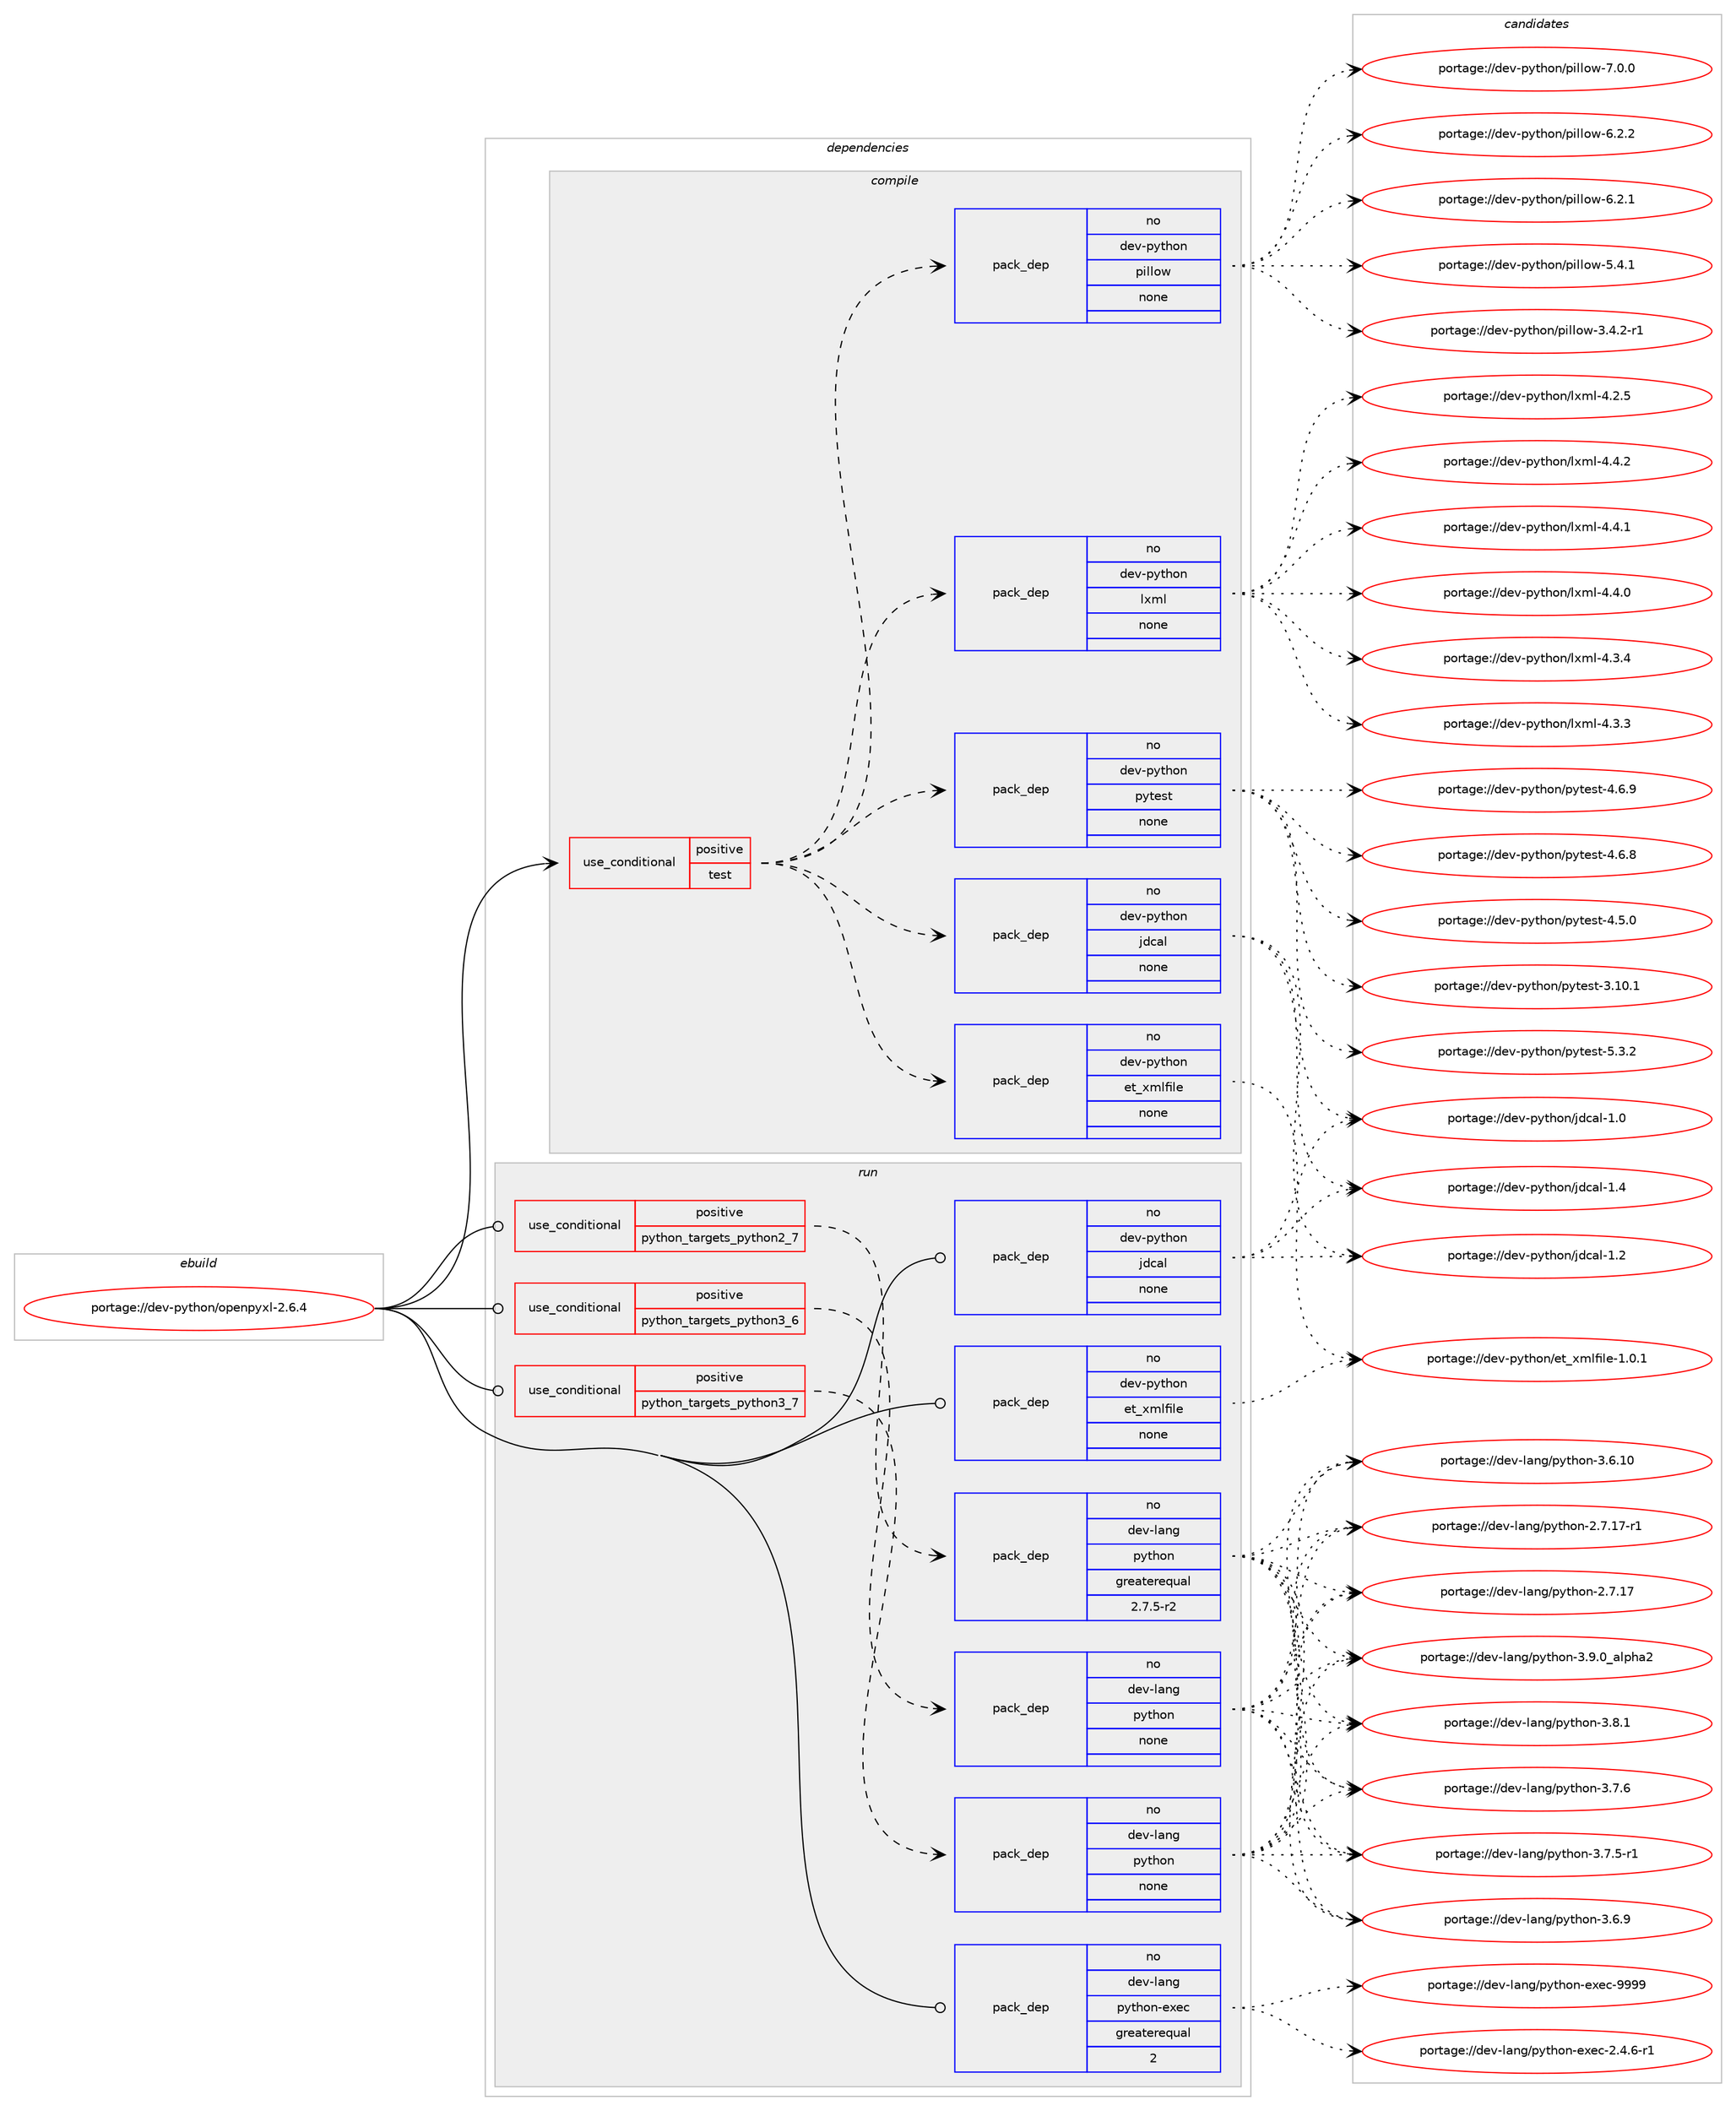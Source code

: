 digraph prolog {

# *************
# Graph options
# *************

newrank=true;
concentrate=true;
compound=true;
graph [rankdir=LR,fontname=Helvetica,fontsize=10,ranksep=1.5];#, ranksep=2.5, nodesep=0.2];
edge  [arrowhead=vee];
node  [fontname=Helvetica,fontsize=10];

# **********
# The ebuild
# **********

subgraph cluster_leftcol {
color=gray;
label=<<i>ebuild</i>>;
id [label="portage://dev-python/openpyxl-2.6.4", color=red, width=4, href="../dev-python/openpyxl-2.6.4.svg"];
}

# ****************
# The dependencies
# ****************

subgraph cluster_midcol {
color=gray;
label=<<i>dependencies</i>>;
subgraph cluster_compile {
fillcolor="#eeeeee";
style=filled;
label=<<i>compile</i>>;
subgraph cond111880 {
dependency446839 [label=<<TABLE BORDER="0" CELLBORDER="1" CELLSPACING="0" CELLPADDING="4"><TR><TD ROWSPAN="3" CELLPADDING="10">use_conditional</TD></TR><TR><TD>positive</TD></TR><TR><TD>test</TD></TR></TABLE>>, shape=none, color=red];
subgraph pack329984 {
dependency446840 [label=<<TABLE BORDER="0" CELLBORDER="1" CELLSPACING="0" CELLPADDING="4" WIDTH="220"><TR><TD ROWSPAN="6" CELLPADDING="30">pack_dep</TD></TR><TR><TD WIDTH="110">no</TD></TR><TR><TD>dev-python</TD></TR><TR><TD>jdcal</TD></TR><TR><TD>none</TD></TR><TR><TD></TD></TR></TABLE>>, shape=none, color=blue];
}
dependency446839:e -> dependency446840:w [weight=20,style="dashed",arrowhead="vee"];
subgraph pack329985 {
dependency446841 [label=<<TABLE BORDER="0" CELLBORDER="1" CELLSPACING="0" CELLPADDING="4" WIDTH="220"><TR><TD ROWSPAN="6" CELLPADDING="30">pack_dep</TD></TR><TR><TD WIDTH="110">no</TD></TR><TR><TD>dev-python</TD></TR><TR><TD>et_xmlfile</TD></TR><TR><TD>none</TD></TR><TR><TD></TD></TR></TABLE>>, shape=none, color=blue];
}
dependency446839:e -> dependency446841:w [weight=20,style="dashed",arrowhead="vee"];
subgraph pack329986 {
dependency446842 [label=<<TABLE BORDER="0" CELLBORDER="1" CELLSPACING="0" CELLPADDING="4" WIDTH="220"><TR><TD ROWSPAN="6" CELLPADDING="30">pack_dep</TD></TR><TR><TD WIDTH="110">no</TD></TR><TR><TD>dev-python</TD></TR><TR><TD>pytest</TD></TR><TR><TD>none</TD></TR><TR><TD></TD></TR></TABLE>>, shape=none, color=blue];
}
dependency446839:e -> dependency446842:w [weight=20,style="dashed",arrowhead="vee"];
subgraph pack329987 {
dependency446843 [label=<<TABLE BORDER="0" CELLBORDER="1" CELLSPACING="0" CELLPADDING="4" WIDTH="220"><TR><TD ROWSPAN="6" CELLPADDING="30">pack_dep</TD></TR><TR><TD WIDTH="110">no</TD></TR><TR><TD>dev-python</TD></TR><TR><TD>lxml</TD></TR><TR><TD>none</TD></TR><TR><TD></TD></TR></TABLE>>, shape=none, color=blue];
}
dependency446839:e -> dependency446843:w [weight=20,style="dashed",arrowhead="vee"];
subgraph pack329988 {
dependency446844 [label=<<TABLE BORDER="0" CELLBORDER="1" CELLSPACING="0" CELLPADDING="4" WIDTH="220"><TR><TD ROWSPAN="6" CELLPADDING="30">pack_dep</TD></TR><TR><TD WIDTH="110">no</TD></TR><TR><TD>dev-python</TD></TR><TR><TD>pillow</TD></TR><TR><TD>none</TD></TR><TR><TD></TD></TR></TABLE>>, shape=none, color=blue];
}
dependency446839:e -> dependency446844:w [weight=20,style="dashed",arrowhead="vee"];
}
id:e -> dependency446839:w [weight=20,style="solid",arrowhead="vee"];
}
subgraph cluster_compileandrun {
fillcolor="#eeeeee";
style=filled;
label=<<i>compile and run</i>>;
}
subgraph cluster_run {
fillcolor="#eeeeee";
style=filled;
label=<<i>run</i>>;
subgraph cond111881 {
dependency446845 [label=<<TABLE BORDER="0" CELLBORDER="1" CELLSPACING="0" CELLPADDING="4"><TR><TD ROWSPAN="3" CELLPADDING="10">use_conditional</TD></TR><TR><TD>positive</TD></TR><TR><TD>python_targets_python2_7</TD></TR></TABLE>>, shape=none, color=red];
subgraph pack329989 {
dependency446846 [label=<<TABLE BORDER="0" CELLBORDER="1" CELLSPACING="0" CELLPADDING="4" WIDTH="220"><TR><TD ROWSPAN="6" CELLPADDING="30">pack_dep</TD></TR><TR><TD WIDTH="110">no</TD></TR><TR><TD>dev-lang</TD></TR><TR><TD>python</TD></TR><TR><TD>greaterequal</TD></TR><TR><TD>2.7.5-r2</TD></TR></TABLE>>, shape=none, color=blue];
}
dependency446845:e -> dependency446846:w [weight=20,style="dashed",arrowhead="vee"];
}
id:e -> dependency446845:w [weight=20,style="solid",arrowhead="odot"];
subgraph cond111882 {
dependency446847 [label=<<TABLE BORDER="0" CELLBORDER="1" CELLSPACING="0" CELLPADDING="4"><TR><TD ROWSPAN="3" CELLPADDING="10">use_conditional</TD></TR><TR><TD>positive</TD></TR><TR><TD>python_targets_python3_6</TD></TR></TABLE>>, shape=none, color=red];
subgraph pack329990 {
dependency446848 [label=<<TABLE BORDER="0" CELLBORDER="1" CELLSPACING="0" CELLPADDING="4" WIDTH="220"><TR><TD ROWSPAN="6" CELLPADDING="30">pack_dep</TD></TR><TR><TD WIDTH="110">no</TD></TR><TR><TD>dev-lang</TD></TR><TR><TD>python</TD></TR><TR><TD>none</TD></TR><TR><TD></TD></TR></TABLE>>, shape=none, color=blue];
}
dependency446847:e -> dependency446848:w [weight=20,style="dashed",arrowhead="vee"];
}
id:e -> dependency446847:w [weight=20,style="solid",arrowhead="odot"];
subgraph cond111883 {
dependency446849 [label=<<TABLE BORDER="0" CELLBORDER="1" CELLSPACING="0" CELLPADDING="4"><TR><TD ROWSPAN="3" CELLPADDING="10">use_conditional</TD></TR><TR><TD>positive</TD></TR><TR><TD>python_targets_python3_7</TD></TR></TABLE>>, shape=none, color=red];
subgraph pack329991 {
dependency446850 [label=<<TABLE BORDER="0" CELLBORDER="1" CELLSPACING="0" CELLPADDING="4" WIDTH="220"><TR><TD ROWSPAN="6" CELLPADDING="30">pack_dep</TD></TR><TR><TD WIDTH="110">no</TD></TR><TR><TD>dev-lang</TD></TR><TR><TD>python</TD></TR><TR><TD>none</TD></TR><TR><TD></TD></TR></TABLE>>, shape=none, color=blue];
}
dependency446849:e -> dependency446850:w [weight=20,style="dashed",arrowhead="vee"];
}
id:e -> dependency446849:w [weight=20,style="solid",arrowhead="odot"];
subgraph pack329992 {
dependency446851 [label=<<TABLE BORDER="0" CELLBORDER="1" CELLSPACING="0" CELLPADDING="4" WIDTH="220"><TR><TD ROWSPAN="6" CELLPADDING="30">pack_dep</TD></TR><TR><TD WIDTH="110">no</TD></TR><TR><TD>dev-lang</TD></TR><TR><TD>python-exec</TD></TR><TR><TD>greaterequal</TD></TR><TR><TD>2</TD></TR></TABLE>>, shape=none, color=blue];
}
id:e -> dependency446851:w [weight=20,style="solid",arrowhead="odot"];
subgraph pack329993 {
dependency446852 [label=<<TABLE BORDER="0" CELLBORDER="1" CELLSPACING="0" CELLPADDING="4" WIDTH="220"><TR><TD ROWSPAN="6" CELLPADDING="30">pack_dep</TD></TR><TR><TD WIDTH="110">no</TD></TR><TR><TD>dev-python</TD></TR><TR><TD>et_xmlfile</TD></TR><TR><TD>none</TD></TR><TR><TD></TD></TR></TABLE>>, shape=none, color=blue];
}
id:e -> dependency446852:w [weight=20,style="solid",arrowhead="odot"];
subgraph pack329994 {
dependency446853 [label=<<TABLE BORDER="0" CELLBORDER="1" CELLSPACING="0" CELLPADDING="4" WIDTH="220"><TR><TD ROWSPAN="6" CELLPADDING="30">pack_dep</TD></TR><TR><TD WIDTH="110">no</TD></TR><TR><TD>dev-python</TD></TR><TR><TD>jdcal</TD></TR><TR><TD>none</TD></TR><TR><TD></TD></TR></TABLE>>, shape=none, color=blue];
}
id:e -> dependency446853:w [weight=20,style="solid",arrowhead="odot"];
}
}

# **************
# The candidates
# **************

subgraph cluster_choices {
rank=same;
color=gray;
label=<<i>candidates</i>>;

subgraph choice329984 {
color=black;
nodesep=1;
choice1001011184511212111610411111047106100999710845494652 [label="portage://dev-python/jdcal-1.4", color=red, width=4,href="../dev-python/jdcal-1.4.svg"];
choice1001011184511212111610411111047106100999710845494650 [label="portage://dev-python/jdcal-1.2", color=red, width=4,href="../dev-python/jdcal-1.2.svg"];
choice1001011184511212111610411111047106100999710845494648 [label="portage://dev-python/jdcal-1.0", color=red, width=4,href="../dev-python/jdcal-1.0.svg"];
dependency446840:e -> choice1001011184511212111610411111047106100999710845494652:w [style=dotted,weight="100"];
dependency446840:e -> choice1001011184511212111610411111047106100999710845494650:w [style=dotted,weight="100"];
dependency446840:e -> choice1001011184511212111610411111047106100999710845494648:w [style=dotted,weight="100"];
}
subgraph choice329985 {
color=black;
nodesep=1;
choice100101118451121211161041111104710111695120109108102105108101454946484649 [label="portage://dev-python/et_xmlfile-1.0.1", color=red, width=4,href="../dev-python/et_xmlfile-1.0.1.svg"];
dependency446841:e -> choice100101118451121211161041111104710111695120109108102105108101454946484649:w [style=dotted,weight="100"];
}
subgraph choice329986 {
color=black;
nodesep=1;
choice1001011184511212111610411111047112121116101115116455346514650 [label="portage://dev-python/pytest-5.3.2", color=red, width=4,href="../dev-python/pytest-5.3.2.svg"];
choice1001011184511212111610411111047112121116101115116455246544657 [label="portage://dev-python/pytest-4.6.9", color=red, width=4,href="../dev-python/pytest-4.6.9.svg"];
choice1001011184511212111610411111047112121116101115116455246544656 [label="portage://dev-python/pytest-4.6.8", color=red, width=4,href="../dev-python/pytest-4.6.8.svg"];
choice1001011184511212111610411111047112121116101115116455246534648 [label="portage://dev-python/pytest-4.5.0", color=red, width=4,href="../dev-python/pytest-4.5.0.svg"];
choice100101118451121211161041111104711212111610111511645514649484649 [label="portage://dev-python/pytest-3.10.1", color=red, width=4,href="../dev-python/pytest-3.10.1.svg"];
dependency446842:e -> choice1001011184511212111610411111047112121116101115116455346514650:w [style=dotted,weight="100"];
dependency446842:e -> choice1001011184511212111610411111047112121116101115116455246544657:w [style=dotted,weight="100"];
dependency446842:e -> choice1001011184511212111610411111047112121116101115116455246544656:w [style=dotted,weight="100"];
dependency446842:e -> choice1001011184511212111610411111047112121116101115116455246534648:w [style=dotted,weight="100"];
dependency446842:e -> choice100101118451121211161041111104711212111610111511645514649484649:w [style=dotted,weight="100"];
}
subgraph choice329987 {
color=black;
nodesep=1;
choice1001011184511212111610411111047108120109108455246524650 [label="portage://dev-python/lxml-4.4.2", color=red, width=4,href="../dev-python/lxml-4.4.2.svg"];
choice1001011184511212111610411111047108120109108455246524649 [label="portage://dev-python/lxml-4.4.1", color=red, width=4,href="../dev-python/lxml-4.4.1.svg"];
choice1001011184511212111610411111047108120109108455246524648 [label="portage://dev-python/lxml-4.4.0", color=red, width=4,href="../dev-python/lxml-4.4.0.svg"];
choice1001011184511212111610411111047108120109108455246514652 [label="portage://dev-python/lxml-4.3.4", color=red, width=4,href="../dev-python/lxml-4.3.4.svg"];
choice1001011184511212111610411111047108120109108455246514651 [label="portage://dev-python/lxml-4.3.3", color=red, width=4,href="../dev-python/lxml-4.3.3.svg"];
choice1001011184511212111610411111047108120109108455246504653 [label="portage://dev-python/lxml-4.2.5", color=red, width=4,href="../dev-python/lxml-4.2.5.svg"];
dependency446843:e -> choice1001011184511212111610411111047108120109108455246524650:w [style=dotted,weight="100"];
dependency446843:e -> choice1001011184511212111610411111047108120109108455246524649:w [style=dotted,weight="100"];
dependency446843:e -> choice1001011184511212111610411111047108120109108455246524648:w [style=dotted,weight="100"];
dependency446843:e -> choice1001011184511212111610411111047108120109108455246514652:w [style=dotted,weight="100"];
dependency446843:e -> choice1001011184511212111610411111047108120109108455246514651:w [style=dotted,weight="100"];
dependency446843:e -> choice1001011184511212111610411111047108120109108455246504653:w [style=dotted,weight="100"];
}
subgraph choice329988 {
color=black;
nodesep=1;
choice1001011184511212111610411111047112105108108111119455546484648 [label="portage://dev-python/pillow-7.0.0", color=red, width=4,href="../dev-python/pillow-7.0.0.svg"];
choice1001011184511212111610411111047112105108108111119455446504650 [label="portage://dev-python/pillow-6.2.2", color=red, width=4,href="../dev-python/pillow-6.2.2.svg"];
choice1001011184511212111610411111047112105108108111119455446504649 [label="portage://dev-python/pillow-6.2.1", color=red, width=4,href="../dev-python/pillow-6.2.1.svg"];
choice1001011184511212111610411111047112105108108111119455346524649 [label="portage://dev-python/pillow-5.4.1", color=red, width=4,href="../dev-python/pillow-5.4.1.svg"];
choice10010111845112121116104111110471121051081081111194551465246504511449 [label="portage://dev-python/pillow-3.4.2-r1", color=red, width=4,href="../dev-python/pillow-3.4.2-r1.svg"];
dependency446844:e -> choice1001011184511212111610411111047112105108108111119455546484648:w [style=dotted,weight="100"];
dependency446844:e -> choice1001011184511212111610411111047112105108108111119455446504650:w [style=dotted,weight="100"];
dependency446844:e -> choice1001011184511212111610411111047112105108108111119455446504649:w [style=dotted,weight="100"];
dependency446844:e -> choice1001011184511212111610411111047112105108108111119455346524649:w [style=dotted,weight="100"];
dependency446844:e -> choice10010111845112121116104111110471121051081081111194551465246504511449:w [style=dotted,weight="100"];
}
subgraph choice329989 {
color=black;
nodesep=1;
choice10010111845108971101034711212111610411111045514657464895971081121049750 [label="portage://dev-lang/python-3.9.0_alpha2", color=red, width=4,href="../dev-lang/python-3.9.0_alpha2.svg"];
choice100101118451089711010347112121116104111110455146564649 [label="portage://dev-lang/python-3.8.1", color=red, width=4,href="../dev-lang/python-3.8.1.svg"];
choice100101118451089711010347112121116104111110455146554654 [label="portage://dev-lang/python-3.7.6", color=red, width=4,href="../dev-lang/python-3.7.6.svg"];
choice1001011184510897110103471121211161041111104551465546534511449 [label="portage://dev-lang/python-3.7.5-r1", color=red, width=4,href="../dev-lang/python-3.7.5-r1.svg"];
choice100101118451089711010347112121116104111110455146544657 [label="portage://dev-lang/python-3.6.9", color=red, width=4,href="../dev-lang/python-3.6.9.svg"];
choice10010111845108971101034711212111610411111045514654464948 [label="portage://dev-lang/python-3.6.10", color=red, width=4,href="../dev-lang/python-3.6.10.svg"];
choice100101118451089711010347112121116104111110455046554649554511449 [label="portage://dev-lang/python-2.7.17-r1", color=red, width=4,href="../dev-lang/python-2.7.17-r1.svg"];
choice10010111845108971101034711212111610411111045504655464955 [label="portage://dev-lang/python-2.7.17", color=red, width=4,href="../dev-lang/python-2.7.17.svg"];
dependency446846:e -> choice10010111845108971101034711212111610411111045514657464895971081121049750:w [style=dotted,weight="100"];
dependency446846:e -> choice100101118451089711010347112121116104111110455146564649:w [style=dotted,weight="100"];
dependency446846:e -> choice100101118451089711010347112121116104111110455146554654:w [style=dotted,weight="100"];
dependency446846:e -> choice1001011184510897110103471121211161041111104551465546534511449:w [style=dotted,weight="100"];
dependency446846:e -> choice100101118451089711010347112121116104111110455146544657:w [style=dotted,weight="100"];
dependency446846:e -> choice10010111845108971101034711212111610411111045514654464948:w [style=dotted,weight="100"];
dependency446846:e -> choice100101118451089711010347112121116104111110455046554649554511449:w [style=dotted,weight="100"];
dependency446846:e -> choice10010111845108971101034711212111610411111045504655464955:w [style=dotted,weight="100"];
}
subgraph choice329990 {
color=black;
nodesep=1;
choice10010111845108971101034711212111610411111045514657464895971081121049750 [label="portage://dev-lang/python-3.9.0_alpha2", color=red, width=4,href="../dev-lang/python-3.9.0_alpha2.svg"];
choice100101118451089711010347112121116104111110455146564649 [label="portage://dev-lang/python-3.8.1", color=red, width=4,href="../dev-lang/python-3.8.1.svg"];
choice100101118451089711010347112121116104111110455146554654 [label="portage://dev-lang/python-3.7.6", color=red, width=4,href="../dev-lang/python-3.7.6.svg"];
choice1001011184510897110103471121211161041111104551465546534511449 [label="portage://dev-lang/python-3.7.5-r1", color=red, width=4,href="../dev-lang/python-3.7.5-r1.svg"];
choice100101118451089711010347112121116104111110455146544657 [label="portage://dev-lang/python-3.6.9", color=red, width=4,href="../dev-lang/python-3.6.9.svg"];
choice10010111845108971101034711212111610411111045514654464948 [label="portage://dev-lang/python-3.6.10", color=red, width=4,href="../dev-lang/python-3.6.10.svg"];
choice100101118451089711010347112121116104111110455046554649554511449 [label="portage://dev-lang/python-2.7.17-r1", color=red, width=4,href="../dev-lang/python-2.7.17-r1.svg"];
choice10010111845108971101034711212111610411111045504655464955 [label="portage://dev-lang/python-2.7.17", color=red, width=4,href="../dev-lang/python-2.7.17.svg"];
dependency446848:e -> choice10010111845108971101034711212111610411111045514657464895971081121049750:w [style=dotted,weight="100"];
dependency446848:e -> choice100101118451089711010347112121116104111110455146564649:w [style=dotted,weight="100"];
dependency446848:e -> choice100101118451089711010347112121116104111110455146554654:w [style=dotted,weight="100"];
dependency446848:e -> choice1001011184510897110103471121211161041111104551465546534511449:w [style=dotted,weight="100"];
dependency446848:e -> choice100101118451089711010347112121116104111110455146544657:w [style=dotted,weight="100"];
dependency446848:e -> choice10010111845108971101034711212111610411111045514654464948:w [style=dotted,weight="100"];
dependency446848:e -> choice100101118451089711010347112121116104111110455046554649554511449:w [style=dotted,weight="100"];
dependency446848:e -> choice10010111845108971101034711212111610411111045504655464955:w [style=dotted,weight="100"];
}
subgraph choice329991 {
color=black;
nodesep=1;
choice10010111845108971101034711212111610411111045514657464895971081121049750 [label="portage://dev-lang/python-3.9.0_alpha2", color=red, width=4,href="../dev-lang/python-3.9.0_alpha2.svg"];
choice100101118451089711010347112121116104111110455146564649 [label="portage://dev-lang/python-3.8.1", color=red, width=4,href="../dev-lang/python-3.8.1.svg"];
choice100101118451089711010347112121116104111110455146554654 [label="portage://dev-lang/python-3.7.6", color=red, width=4,href="../dev-lang/python-3.7.6.svg"];
choice1001011184510897110103471121211161041111104551465546534511449 [label="portage://dev-lang/python-3.7.5-r1", color=red, width=4,href="../dev-lang/python-3.7.5-r1.svg"];
choice100101118451089711010347112121116104111110455146544657 [label="portage://dev-lang/python-3.6.9", color=red, width=4,href="../dev-lang/python-3.6.9.svg"];
choice10010111845108971101034711212111610411111045514654464948 [label="portage://dev-lang/python-3.6.10", color=red, width=4,href="../dev-lang/python-3.6.10.svg"];
choice100101118451089711010347112121116104111110455046554649554511449 [label="portage://dev-lang/python-2.7.17-r1", color=red, width=4,href="../dev-lang/python-2.7.17-r1.svg"];
choice10010111845108971101034711212111610411111045504655464955 [label="portage://dev-lang/python-2.7.17", color=red, width=4,href="../dev-lang/python-2.7.17.svg"];
dependency446850:e -> choice10010111845108971101034711212111610411111045514657464895971081121049750:w [style=dotted,weight="100"];
dependency446850:e -> choice100101118451089711010347112121116104111110455146564649:w [style=dotted,weight="100"];
dependency446850:e -> choice100101118451089711010347112121116104111110455146554654:w [style=dotted,weight="100"];
dependency446850:e -> choice1001011184510897110103471121211161041111104551465546534511449:w [style=dotted,weight="100"];
dependency446850:e -> choice100101118451089711010347112121116104111110455146544657:w [style=dotted,weight="100"];
dependency446850:e -> choice10010111845108971101034711212111610411111045514654464948:w [style=dotted,weight="100"];
dependency446850:e -> choice100101118451089711010347112121116104111110455046554649554511449:w [style=dotted,weight="100"];
dependency446850:e -> choice10010111845108971101034711212111610411111045504655464955:w [style=dotted,weight="100"];
}
subgraph choice329992 {
color=black;
nodesep=1;
choice10010111845108971101034711212111610411111045101120101994557575757 [label="portage://dev-lang/python-exec-9999", color=red, width=4,href="../dev-lang/python-exec-9999.svg"];
choice10010111845108971101034711212111610411111045101120101994550465246544511449 [label="portage://dev-lang/python-exec-2.4.6-r1", color=red, width=4,href="../dev-lang/python-exec-2.4.6-r1.svg"];
dependency446851:e -> choice10010111845108971101034711212111610411111045101120101994557575757:w [style=dotted,weight="100"];
dependency446851:e -> choice10010111845108971101034711212111610411111045101120101994550465246544511449:w [style=dotted,weight="100"];
}
subgraph choice329993 {
color=black;
nodesep=1;
choice100101118451121211161041111104710111695120109108102105108101454946484649 [label="portage://dev-python/et_xmlfile-1.0.1", color=red, width=4,href="../dev-python/et_xmlfile-1.0.1.svg"];
dependency446852:e -> choice100101118451121211161041111104710111695120109108102105108101454946484649:w [style=dotted,weight="100"];
}
subgraph choice329994 {
color=black;
nodesep=1;
choice1001011184511212111610411111047106100999710845494652 [label="portage://dev-python/jdcal-1.4", color=red, width=4,href="../dev-python/jdcal-1.4.svg"];
choice1001011184511212111610411111047106100999710845494650 [label="portage://dev-python/jdcal-1.2", color=red, width=4,href="../dev-python/jdcal-1.2.svg"];
choice1001011184511212111610411111047106100999710845494648 [label="portage://dev-python/jdcal-1.0", color=red, width=4,href="../dev-python/jdcal-1.0.svg"];
dependency446853:e -> choice1001011184511212111610411111047106100999710845494652:w [style=dotted,weight="100"];
dependency446853:e -> choice1001011184511212111610411111047106100999710845494650:w [style=dotted,weight="100"];
dependency446853:e -> choice1001011184511212111610411111047106100999710845494648:w [style=dotted,weight="100"];
}
}

}
